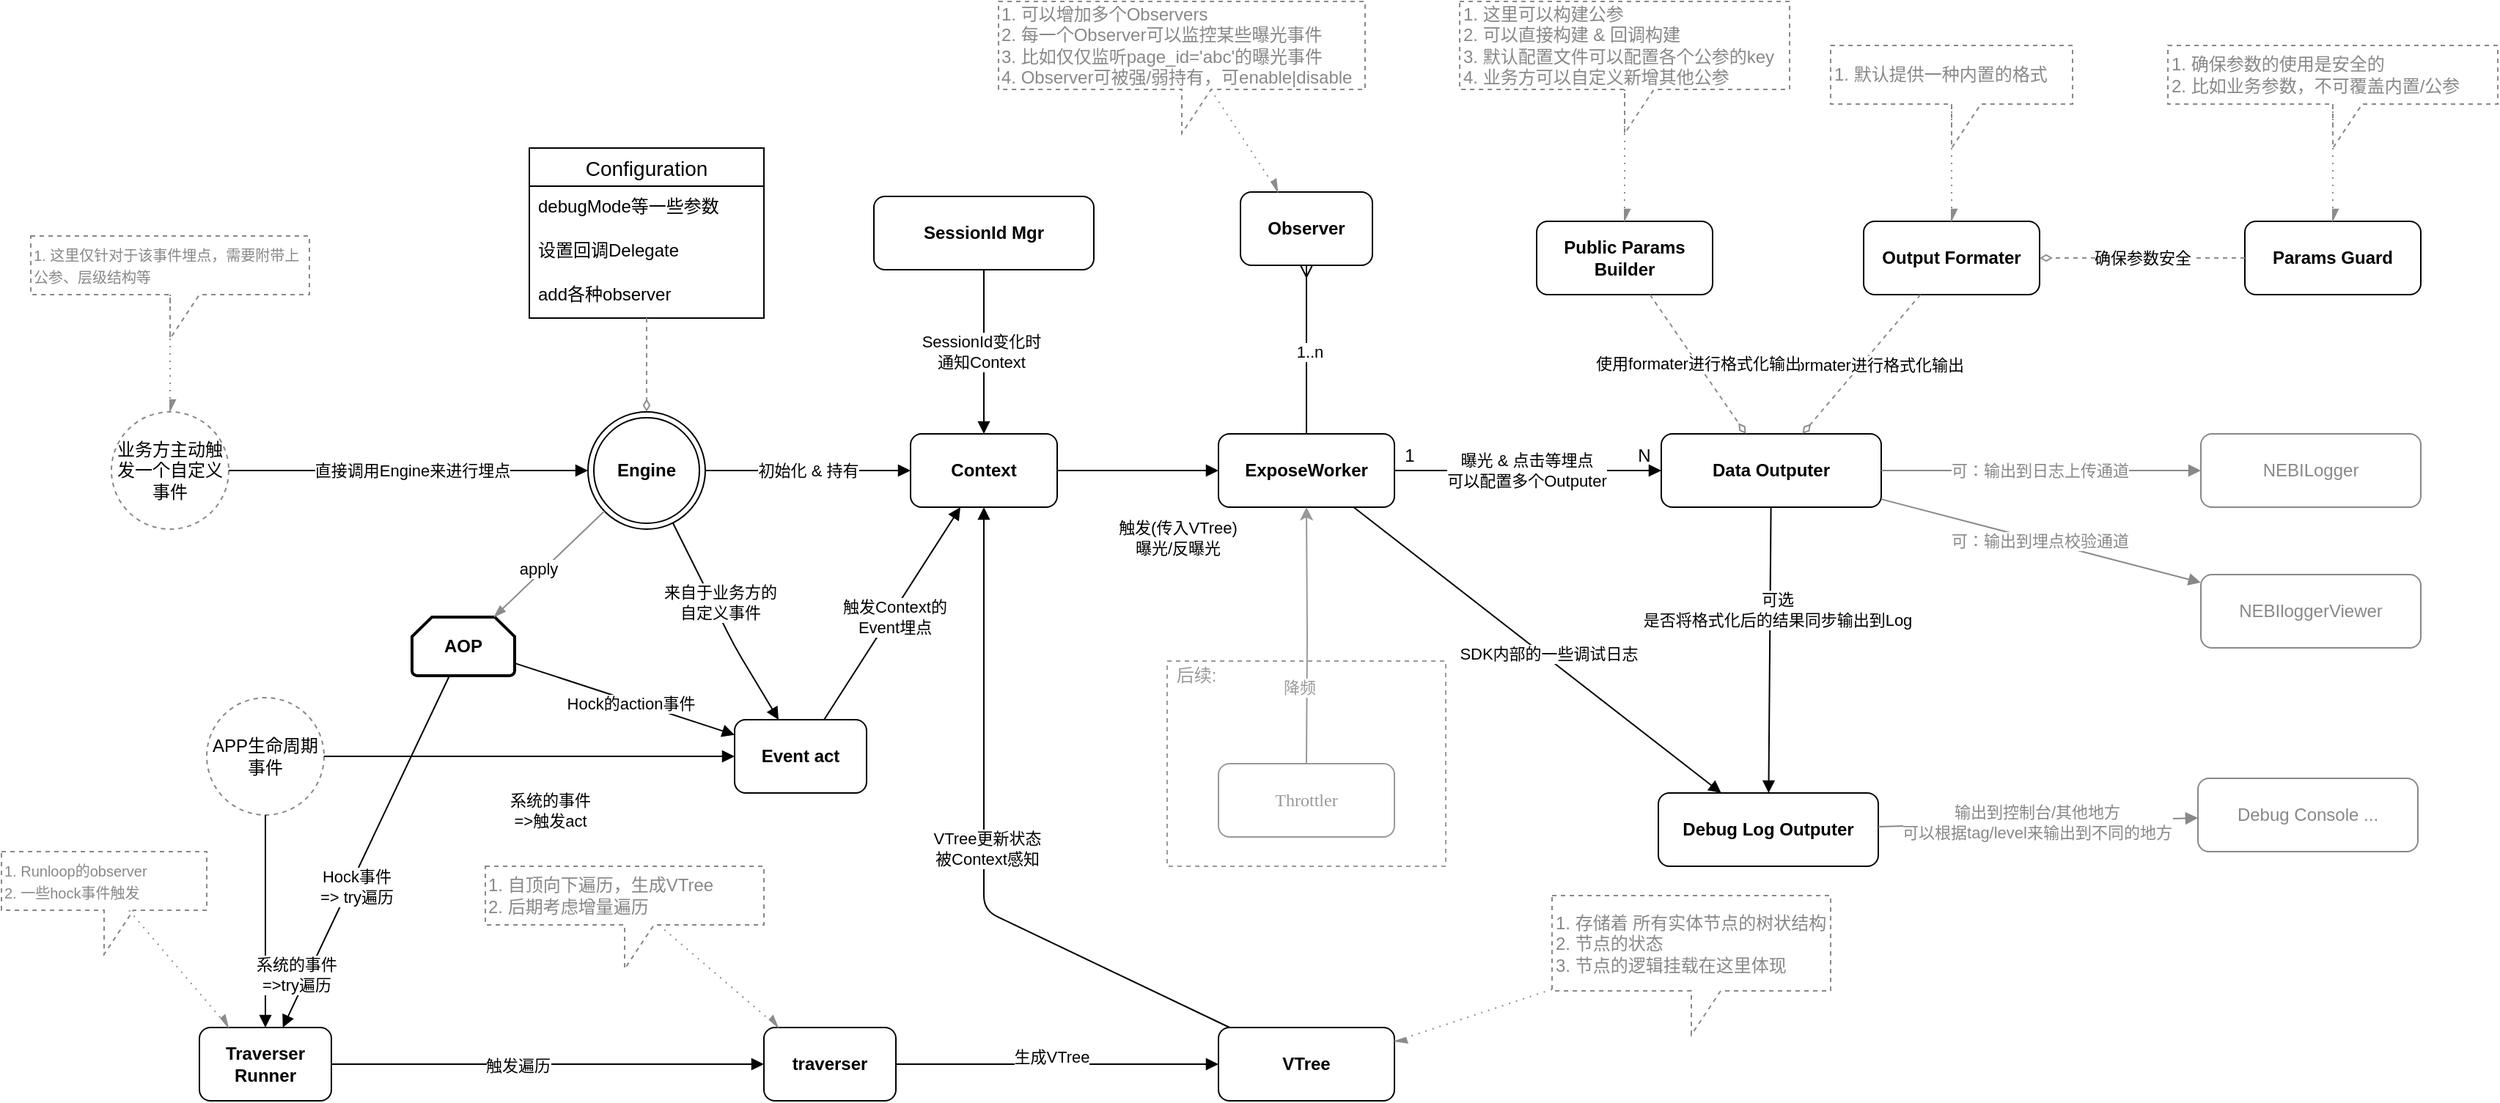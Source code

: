 <mxfile version="14.4.4" type="github">
  <diagram id="Fw7ZkmO-Fz_IXCNn4WgB" name="Page-1">
    <mxGraphModel dx="2858" dy="2300" grid="1" gridSize="10" guides="1" tooltips="1" connect="1" arrows="1" fold="1" page="1" pageScale="1" pageWidth="827" pageHeight="1169" math="0" shadow="0">
      <root>
        <mxCell id="0" />
        <mxCell id="1" parent="0" />
        <mxCell id="-9IPMKyI9ktzAvCkotJi-9" value="&lt;b&gt;Engine&lt;/b&gt;" style="ellipse;shape=doubleEllipse;whiteSpace=wrap;html=1;aspect=fixed;" parent="1" vertex="1">
          <mxGeometry x="180" y="150" width="80" height="80" as="geometry" />
        </mxCell>
        <mxCell id="-9IPMKyI9ktzAvCkotJi-31" value="Configuration" style="swimlane;fontStyle=0;childLayout=stackLayout;horizontal=1;startSize=26;horizontalStack=0;resizeParent=1;resizeParentMax=0;resizeLast=0;collapsible=1;marginBottom=0;align=center;fontSize=14;" parent="1" vertex="1">
          <mxGeometry x="140" y="-30" width="160" height="116" as="geometry">
            <mxRectangle x="130" y="-30" width="120" height="26" as="alternateBounds" />
          </mxGeometry>
        </mxCell>
        <mxCell id="-9IPMKyI9ktzAvCkotJi-32" value="debugMode等一些参数" style="text;strokeColor=none;fillColor=none;spacingLeft=4;spacingRight=4;overflow=hidden;rotatable=0;points=[[0,0.5],[1,0.5]];portConstraint=eastwest;fontSize=12;" parent="-9IPMKyI9ktzAvCkotJi-31" vertex="1">
          <mxGeometry y="26" width="160" height="30" as="geometry" />
        </mxCell>
        <mxCell id="-9IPMKyI9ktzAvCkotJi-33" value="设置回调Delegate" style="text;strokeColor=none;fillColor=none;spacingLeft=4;spacingRight=4;overflow=hidden;rotatable=0;points=[[0,0.5],[1,0.5]];portConstraint=eastwest;fontSize=12;" parent="-9IPMKyI9ktzAvCkotJi-31" vertex="1">
          <mxGeometry y="56" width="160" height="30" as="geometry" />
        </mxCell>
        <mxCell id="-9IPMKyI9ktzAvCkotJi-34" value="add各种observer" style="text;strokeColor=none;fillColor=none;spacingLeft=4;spacingRight=4;overflow=hidden;rotatable=0;points=[[0,0.5],[1,0.5]];portConstraint=eastwest;fontSize=12;" parent="-9IPMKyI9ktzAvCkotJi-31" vertex="1">
          <mxGeometry y="86" width="160" height="30" as="geometry" />
        </mxCell>
        <mxCell id="-9IPMKyI9ktzAvCkotJi-35" value="" style="endArrow=diamondThin;html=1;dashed=1;endFill=0;strokeColor=#8C8C8C;" parent="1" source="-9IPMKyI9ktzAvCkotJi-31" target="-9IPMKyI9ktzAvCkotJi-9" edge="1">
          <mxGeometry width="50" height="50" relative="1" as="geometry">
            <mxPoint x="300" y="320" as="sourcePoint" />
            <mxPoint x="350" y="270" as="targetPoint" />
          </mxGeometry>
        </mxCell>
        <mxCell id="-9IPMKyI9ktzAvCkotJi-37" value="&lt;b&gt;Observer&lt;/b&gt;" style="rounded=1;whiteSpace=wrap;html=1;" parent="1" vertex="1">
          <mxGeometry x="625" width="90" height="50" as="geometry" />
        </mxCell>
        <mxCell id="-9IPMKyI9ktzAvCkotJi-39" value="&lt;b&gt;AOP&lt;/b&gt;" style="strokeWidth=2;html=1;shape=mxgraph.flowchart.loop_limit;whiteSpace=wrap;" parent="1" vertex="1">
          <mxGeometry x="60" y="290" width="70" height="40" as="geometry" />
        </mxCell>
        <mxCell id="-9IPMKyI9ktzAvCkotJi-40" value="" style="endArrow=blockThin;html=1;endFill=1;strokeColor=#8C8C8C;" parent="1" source="-9IPMKyI9ktzAvCkotJi-9" target="-9IPMKyI9ktzAvCkotJi-39" edge="1">
          <mxGeometry width="50" height="50" relative="1" as="geometry">
            <mxPoint x="310" y="276" as="sourcePoint" />
            <mxPoint x="310" y="380" as="targetPoint" />
          </mxGeometry>
        </mxCell>
        <mxCell id="-9IPMKyI9ktzAvCkotJi-41" value="apply" style="edgeLabel;html=1;align=center;verticalAlign=middle;resizable=0;points=[];" parent="-9IPMKyI9ktzAvCkotJi-40" vertex="1" connectable="0">
          <mxGeometry x="0.199" y="2" relative="1" as="geometry">
            <mxPoint x="-2" y="-5.83" as="offset" />
          </mxGeometry>
        </mxCell>
        <mxCell id="-9IPMKyI9ktzAvCkotJi-42" value="&lt;b&gt;traverser&lt;/b&gt;" style="rounded=1;whiteSpace=wrap;html=1;" parent="1" vertex="1">
          <mxGeometry x="300" y="570" width="90" height="50" as="geometry" />
        </mxCell>
        <mxCell id="-9IPMKyI9ktzAvCkotJi-45" value="&lt;b&gt;Traverser&lt;br&gt;Runner&lt;/b&gt;" style="rounded=1;whiteSpace=wrap;html=1;" parent="1" vertex="1">
          <mxGeometry x="-85" y="570" width="90" height="50" as="geometry" />
        </mxCell>
        <mxCell id="-9IPMKyI9ktzAvCkotJi-46" value="&lt;font color=&quot;#888888&quot; style=&quot;font-size: 10px&quot;&gt;1. Runloop的observer&lt;br style=&quot;font-size: 10px&quot;&gt;2. 一些hock事件触发&lt;/font&gt;" style="shape=callout;whiteSpace=wrap;html=1;perimeter=calloutPerimeter;align=left;dashed=1;strokeColor=#888888;" parent="1" vertex="1">
          <mxGeometry x="-220" y="450" width="140" height="70" as="geometry" />
        </mxCell>
        <mxCell id="-9IPMKyI9ktzAvCkotJi-47" value="" style="endArrow=async;html=1;dashed=1;endFill=1;strokeColor=#8C8C8C;dashPattern=1 4;" parent="1" source="-9IPMKyI9ktzAvCkotJi-46" target="-9IPMKyI9ktzAvCkotJi-45" edge="1">
          <mxGeometry width="50" height="50" relative="1" as="geometry">
            <mxPoint x="-200" y="450" as="sourcePoint" />
            <mxPoint x="-200" y="544" as="targetPoint" />
          </mxGeometry>
        </mxCell>
        <mxCell id="-9IPMKyI9ktzAvCkotJi-48" value="" style="endArrow=block;html=1;endFill=1;" parent="1" source="-9IPMKyI9ktzAvCkotJi-39" target="-9IPMKyI9ktzAvCkotJi-45" edge="1">
          <mxGeometry width="50" height="50" relative="1" as="geometry">
            <mxPoint x="430" y="390" as="sourcePoint" />
            <mxPoint x="480" y="340" as="targetPoint" />
          </mxGeometry>
        </mxCell>
        <mxCell id="-9IPMKyI9ktzAvCkotJi-62" value="Hock事件&lt;br&gt;=&amp;gt; try遍历" style="edgeLabel;html=1;align=center;verticalAlign=middle;resizable=0;points=[];" parent="-9IPMKyI9ktzAvCkotJi-48" vertex="1" connectable="0">
          <mxGeometry x="0.059" y="-1" relative="1" as="geometry">
            <mxPoint x="-2.31" y="17.33" as="offset" />
          </mxGeometry>
        </mxCell>
        <mxCell id="-9IPMKyI9ktzAvCkotJi-50" value="APP生命周期事件" style="ellipse;whiteSpace=wrap;html=1;aspect=fixed;dashed=1;strokeColor=#888888;" parent="1" vertex="1">
          <mxGeometry x="-80" y="345" width="80" height="80" as="geometry" />
        </mxCell>
        <mxCell id="-9IPMKyI9ktzAvCkotJi-51" value="" style="endArrow=block;html=1;endFill=1;" parent="1" source="-9IPMKyI9ktzAvCkotJi-50" target="-9IPMKyI9ktzAvCkotJi-45" edge="1">
          <mxGeometry width="50" height="50" relative="1" as="geometry">
            <mxPoint x="365" y="260" as="sourcePoint" />
            <mxPoint x="365" y="430" as="targetPoint" />
          </mxGeometry>
        </mxCell>
        <mxCell id="-9IPMKyI9ktzAvCkotJi-63" value="系统的事件&lt;br&gt;=&amp;gt;try遍历" style="edgeLabel;html=1;align=center;verticalAlign=middle;resizable=0;points=[];" parent="-9IPMKyI9ktzAvCkotJi-51" vertex="1" connectable="0">
          <mxGeometry x="-0.457" y="2" relative="1" as="geometry">
            <mxPoint x="19.08" y="69" as="offset" />
          </mxGeometry>
        </mxCell>
        <mxCell id="-9IPMKyI9ktzAvCkotJi-52" value="" style="endArrow=block;html=1;endFill=1;" parent="1" source="-9IPMKyI9ktzAvCkotJi-45" target="-9IPMKyI9ktzAvCkotJi-42" edge="1">
          <mxGeometry width="50" height="50" relative="1" as="geometry">
            <mxPoint x="540" y="490" as="sourcePoint" />
            <mxPoint x="540" y="660" as="targetPoint" />
          </mxGeometry>
        </mxCell>
        <mxCell id="-9IPMKyI9ktzAvCkotJi-61" value="触发遍历" style="edgeLabel;html=1;align=center;verticalAlign=middle;resizable=0;points=[];" parent="-9IPMKyI9ktzAvCkotJi-52" vertex="1" connectable="0">
          <mxGeometry x="-0.139" y="-1" relative="1" as="geometry">
            <mxPoint as="offset" />
          </mxGeometry>
        </mxCell>
        <mxCell id="-9IPMKyI9ktzAvCkotJi-53" value="&lt;font color=&quot;#888888&quot;&gt;1. 自顶向下遍历，生成VTree&lt;br&gt;2. 后期考虑增量遍历&lt;br&gt;&lt;/font&gt;" style="shape=callout;whiteSpace=wrap;html=1;perimeter=calloutPerimeter;align=left;dashed=1;strokeColor=#888888;" parent="1" vertex="1">
          <mxGeometry x="110" y="460" width="190" height="70" as="geometry" />
        </mxCell>
        <mxCell id="-9IPMKyI9ktzAvCkotJi-54" value="" style="endArrow=async;html=1;dashed=1;endFill=1;strokeColor=#8C8C8C;dashPattern=1 4;" parent="1" source="-9IPMKyI9ktzAvCkotJi-53" target="-9IPMKyI9ktzAvCkotJi-42" edge="1">
          <mxGeometry width="50" height="50" relative="1" as="geometry">
            <mxPoint x="69.998" y="530" as="sourcePoint" />
            <mxPoint x="303.18" y="620" as="targetPoint" />
          </mxGeometry>
        </mxCell>
        <mxCell id="-9IPMKyI9ktzAvCkotJi-91" value="" style="edgeStyle=orthogonalEdgeStyle;rounded=0;orthogonalLoop=1;jettySize=auto;html=1;endArrow=ERmany;endFill=0;strokeColor=#000000;" parent="1" source="ZJUZ4eZtSbDHKU7JVQRD-1" target="-9IPMKyI9ktzAvCkotJi-37" edge="1">
          <mxGeometry relative="1" as="geometry" />
        </mxCell>
        <mxCell id="-9IPMKyI9ktzAvCkotJi-95" value="1..n" style="edgeLabel;html=1;align=center;verticalAlign=middle;resizable=0;points=[];" parent="-9IPMKyI9ktzAvCkotJi-91" vertex="1" connectable="0">
          <mxGeometry x="-0.027" y="-2" relative="1" as="geometry">
            <mxPoint as="offset" />
          </mxGeometry>
        </mxCell>
        <mxCell id="-9IPMKyI9ktzAvCkotJi-55" value="&lt;b&gt;VTree&lt;/b&gt;" style="rounded=1;whiteSpace=wrap;html=1;" parent="1" vertex="1">
          <mxGeometry x="610" y="570" width="120" height="50" as="geometry" />
        </mxCell>
        <mxCell id="-9IPMKyI9ktzAvCkotJi-56" value="" style="endArrow=block;html=1;endFill=1;" parent="1" source="-9IPMKyI9ktzAvCkotJi-42" target="-9IPMKyI9ktzAvCkotJi-55" edge="1">
          <mxGeometry width="50" height="50" relative="1" as="geometry">
            <mxPoint x="530" y="510" as="sourcePoint" />
            <mxPoint x="530" y="640" as="targetPoint" />
          </mxGeometry>
        </mxCell>
        <mxCell id="-9IPMKyI9ktzAvCkotJi-60" value="生成VTree" style="edgeLabel;html=1;align=center;verticalAlign=middle;resizable=0;points=[];" parent="-9IPMKyI9ktzAvCkotJi-56" vertex="1" connectable="0">
          <mxGeometry x="-0.011" y="-2" relative="1" as="geometry">
            <mxPoint x="-3" y="-7" as="offset" />
          </mxGeometry>
        </mxCell>
        <mxCell id="-9IPMKyI9ktzAvCkotJi-57" value="&lt;b&gt;Context&lt;/b&gt;" style="rounded=1;whiteSpace=wrap;html=1;" parent="1" vertex="1">
          <mxGeometry x="400" y="165" width="100" height="50" as="geometry" />
        </mxCell>
        <mxCell id="-9IPMKyI9ktzAvCkotJi-58" value="" style="endArrow=block;html=1;endFill=1;entryX=0;entryY=0.5;entryDx=0;entryDy=0;" parent="1" source="-9IPMKyI9ktzAvCkotJi-9" target="-9IPMKyI9ktzAvCkotJi-57" edge="1">
          <mxGeometry width="50" height="50" relative="1" as="geometry">
            <mxPoint x="290" y="300" as="sourcePoint" />
            <mxPoint x="290" y="430" as="targetPoint" />
          </mxGeometry>
        </mxCell>
        <mxCell id="-9IPMKyI9ktzAvCkotJi-59" value="初始化 &amp;amp; 持有" style="edgeLabel;html=1;align=center;verticalAlign=middle;resizable=0;points=[];" parent="-9IPMKyI9ktzAvCkotJi-58" vertex="1" connectable="0">
          <mxGeometry x="0.1" y="1" relative="1" as="geometry">
            <mxPoint x="-7" y="1" as="offset" />
          </mxGeometry>
        </mxCell>
        <mxCell id="-9IPMKyI9ktzAvCkotJi-67" value="" style="endArrow=block;html=1;endFill=1;" parent="1" source="-9IPMKyI9ktzAvCkotJi-55" target="-9IPMKyI9ktzAvCkotJi-57" edge="1">
          <mxGeometry width="50" height="50" relative="1" as="geometry">
            <mxPoint x="600.003" y="620" as="sourcePoint" />
            <mxPoint x="510" y="480" as="targetPoint" />
            <Array as="points">
              <mxPoint x="450" y="490" />
            </Array>
          </mxGeometry>
        </mxCell>
        <mxCell id="-9IPMKyI9ktzAvCkotJi-68" value="VTree更新状态&lt;br&gt;被Context感知" style="edgeLabel;html=1;align=center;verticalAlign=middle;resizable=0;points=[];" parent="-9IPMKyI9ktzAvCkotJi-67" vertex="1" connectable="0">
          <mxGeometry x="-0.011" y="-2" relative="1" as="geometry">
            <mxPoint as="offset" />
          </mxGeometry>
        </mxCell>
        <mxCell id="-9IPMKyI9ktzAvCkotJi-69" value="&lt;font color=&quot;#888888&quot;&gt;1. 存储着 所有实体节点的树状结构2. 节点的状态&lt;br&gt;3. 节点的逻辑挂载在这里体现&lt;br&gt;&lt;/font&gt;" style="shape=callout;whiteSpace=wrap;html=1;perimeter=calloutPerimeter;align=left;dashed=1;strokeColor=#888888;" parent="1" vertex="1">
          <mxGeometry x="837.5" y="480" width="190" height="95" as="geometry" />
        </mxCell>
        <mxCell id="-9IPMKyI9ktzAvCkotJi-70" value="" style="endArrow=async;html=1;dashed=1;endFill=1;strokeColor=#8C8C8C;dashPattern=1 4;" parent="1" source="-9IPMKyI9ktzAvCkotJi-69" target="-9IPMKyI9ktzAvCkotJi-55" edge="1">
          <mxGeometry width="50" height="50" relative="1" as="geometry">
            <mxPoint x="689" y="440" as="sourcePoint" />
            <mxPoint x="785" y="600" as="targetPoint" />
          </mxGeometry>
        </mxCell>
        <mxCell id="-9IPMKyI9ktzAvCkotJi-72" value="&lt;b&gt;Data Outputer&lt;/b&gt;" style="rounded=1;whiteSpace=wrap;html=1;" parent="1" vertex="1">
          <mxGeometry x="912" y="165" width="150" height="50" as="geometry" />
        </mxCell>
        <mxCell id="-9IPMKyI9ktzAvCkotJi-73" value="" style="endArrow=block;html=1;endFill=1;" parent="1" source="ZJUZ4eZtSbDHKU7JVQRD-1" target="-9IPMKyI9ktzAvCkotJi-72" edge="1">
          <mxGeometry width="50" height="50" relative="1" as="geometry">
            <mxPoint x="570" y="230" as="sourcePoint" />
            <mxPoint x="570" y="435" as="targetPoint" />
          </mxGeometry>
        </mxCell>
        <mxCell id="-9IPMKyI9ktzAvCkotJi-74" value="曝光 &amp;amp; 点击等埋点&lt;br&gt;可以配置多个Outputer" style="edgeLabel;html=1;align=center;verticalAlign=middle;resizable=0;points=[];" parent="-9IPMKyI9ktzAvCkotJi-73" vertex="1" connectable="0">
          <mxGeometry x="-0.011" y="-2" relative="1" as="geometry">
            <mxPoint y="-2" as="offset" />
          </mxGeometry>
        </mxCell>
        <mxCell id="-9IPMKyI9ktzAvCkotJi-76" value="&lt;b&gt;Output Formater&lt;/b&gt;" style="rounded=1;whiteSpace=wrap;html=1;" parent="1" vertex="1">
          <mxGeometry x="1050" y="20" width="120" height="50" as="geometry" />
        </mxCell>
        <mxCell id="-9IPMKyI9ktzAvCkotJi-79" value="使用formater进行格式化输出" style="endArrow=diamondThin;html=1;dashed=1;endFill=0;strokeColor=#8C8C8C;" parent="1" source="-9IPMKyI9ktzAvCkotJi-76" target="-9IPMKyI9ktzAvCkotJi-72" edge="1">
          <mxGeometry width="50" height="50" relative="1" as="geometry">
            <mxPoint x="842" y="50" as="sourcePoint" />
            <mxPoint x="842" y="114" as="targetPoint" />
          </mxGeometry>
        </mxCell>
        <mxCell id="-9IPMKyI9ktzAvCkotJi-82" value="&lt;b&gt;Event act&lt;/b&gt;" style="rounded=1;whiteSpace=wrap;html=1;" parent="1" vertex="1">
          <mxGeometry x="280" y="360" width="90" height="50" as="geometry" />
        </mxCell>
        <mxCell id="-9IPMKyI9ktzAvCkotJi-83" value="" style="endArrow=block;html=1;endFill=1;" parent="1" source="-9IPMKyI9ktzAvCkotJi-39" target="-9IPMKyI9ktzAvCkotJi-82" edge="1">
          <mxGeometry width="50" height="50" relative="1" as="geometry">
            <mxPoint x="215" y="340" as="sourcePoint" />
            <mxPoint x="215" y="430" as="targetPoint" />
          </mxGeometry>
        </mxCell>
        <mxCell id="-9IPMKyI9ktzAvCkotJi-84" value="Hock的action事件" style="edgeLabel;html=1;align=center;verticalAlign=middle;resizable=0;points=[];" parent="-9IPMKyI9ktzAvCkotJi-83" vertex="1" connectable="0">
          <mxGeometry x="0.059" y="-1" relative="1" as="geometry">
            <mxPoint as="offset" />
          </mxGeometry>
        </mxCell>
        <mxCell id="-9IPMKyI9ktzAvCkotJi-86" value="" style="endArrow=block;html=1;endFill=1;" parent="1" source="-9IPMKyI9ktzAvCkotJi-50" target="-9IPMKyI9ktzAvCkotJi-82" edge="1">
          <mxGeometry width="50" height="50" relative="1" as="geometry">
            <mxPoint x="10.001" y="230.003" as="sourcePoint" />
            <mxPoint x="132.255" y="316.77" as="targetPoint" />
            <Array as="points" />
          </mxGeometry>
        </mxCell>
        <mxCell id="-9IPMKyI9ktzAvCkotJi-87" value="系统的事件&lt;br&gt;=&amp;gt;触发act" style="edgeLabel;html=1;align=center;verticalAlign=middle;resizable=0;points=[];" parent="-9IPMKyI9ktzAvCkotJi-86" vertex="1" connectable="0">
          <mxGeometry x="-0.457" y="2" relative="1" as="geometry">
            <mxPoint x="77.89" y="39.23" as="offset" />
          </mxGeometry>
        </mxCell>
        <mxCell id="-9IPMKyI9ktzAvCkotJi-88" value="" style="endArrow=block;html=1;endFill=1;" parent="1" source="-9IPMKyI9ktzAvCkotJi-82" target="-9IPMKyI9ktzAvCkotJi-57" edge="1">
          <mxGeometry width="50" height="50" relative="1" as="geometry">
            <mxPoint x="460" y="610" as="sourcePoint" />
            <mxPoint x="460" y="225" as="targetPoint" />
          </mxGeometry>
        </mxCell>
        <mxCell id="-9IPMKyI9ktzAvCkotJi-89" value="触发Context的&lt;br&gt;Event埋点" style="edgeLabel;html=1;align=center;verticalAlign=middle;resizable=0;points=[];" parent="-9IPMKyI9ktzAvCkotJi-88" vertex="1" connectable="0">
          <mxGeometry x="-0.011" y="-2" relative="1" as="geometry">
            <mxPoint as="offset" />
          </mxGeometry>
        </mxCell>
        <mxCell id="-9IPMKyI9ktzAvCkotJi-96" value="&lt;font color=&quot;#888888&quot;&gt;1. 可以增加多个Observers&lt;br&gt;2. 每一个Observer可以监控某些曝光事件&lt;br&gt;3. 比如仅仅监听page_id=&#39;abc&#39;的曝光事件&lt;br&gt;4. Observer可被强/弱持有，可enable|disable&lt;br&gt;&lt;/font&gt;" style="shape=callout;whiteSpace=wrap;html=1;perimeter=calloutPerimeter;align=left;dashed=1;strokeColor=#888888;" parent="1" vertex="1">
          <mxGeometry x="460" y="-130" width="250" height="90" as="geometry" />
        </mxCell>
        <mxCell id="-9IPMKyI9ktzAvCkotJi-97" value="" style="endArrow=async;html=1;dashed=1;endFill=1;strokeColor=#8C8C8C;dashPattern=1 4;" parent="1" source="-9IPMKyI9ktzAvCkotJi-96" target="-9IPMKyI9ktzAvCkotJi-37" edge="1">
          <mxGeometry width="50" height="50" relative="1" as="geometry">
            <mxPoint x="30" y="639.545" as="sourcePoint" />
            <mxPoint x="105" y="639.186" as="targetPoint" />
          </mxGeometry>
        </mxCell>
        <mxCell id="-9IPMKyI9ktzAvCkotJi-98" value="&lt;b&gt;Public Params &lt;br&gt;Builder&lt;/b&gt;" style="rounded=1;whiteSpace=wrap;html=1;" parent="1" vertex="1">
          <mxGeometry x="827" y="20" width="120" height="50" as="geometry" />
        </mxCell>
        <mxCell id="-9IPMKyI9ktzAvCkotJi-99" value="&lt;font color=&quot;#888888&quot;&gt;1. 这里可以构建公参&lt;br&gt;2. 可以直接构建 &amp;amp; 回调构建&lt;br&gt;3. 默认配置文件可以配置各个公参的key&lt;br&gt;4. 业务方可以自定义新增其他公参&lt;br&gt;&lt;/font&gt;" style="shape=callout;whiteSpace=wrap;html=1;perimeter=calloutPerimeter;align=left;dashed=1;strokeColor=#888888;" parent="1" vertex="1">
          <mxGeometry x="774.5" y="-130" width="225" height="90" as="geometry" />
        </mxCell>
        <mxCell id="-9IPMKyI9ktzAvCkotJi-100" value="" style="endArrow=async;html=1;dashed=1;endFill=1;strokeColor=#8C8C8C;dashPattern=1 4;" parent="1" source="-9IPMKyI9ktzAvCkotJi-99" target="-9IPMKyI9ktzAvCkotJi-98" edge="1">
          <mxGeometry width="50" height="50" relative="1" as="geometry">
            <mxPoint x="1441.663" y="150" as="sourcePoint" />
            <mxPoint x="1381.997" y="195" as="targetPoint" />
          </mxGeometry>
        </mxCell>
        <mxCell id="-9IPMKyI9ktzAvCkotJi-101" value="使用formater进行格式化输出" style="endArrow=diamondThin;html=1;dashed=1;endFill=0;strokeColor=#8C8C8C;" parent="1" source="-9IPMKyI9ktzAvCkotJi-98" target="-9IPMKyI9ktzAvCkotJi-72" edge="1">
          <mxGeometry width="50" height="50" relative="1" as="geometry">
            <mxPoint x="1007" y="80" as="sourcePoint" />
            <mxPoint x="1007" y="175" as="targetPoint" />
          </mxGeometry>
        </mxCell>
        <mxCell id="-9IPMKyI9ktzAvCkotJi-102" value="&lt;b&gt;Debug Log Outputer&lt;/b&gt;" style="rounded=1;whiteSpace=wrap;html=1;" parent="1" vertex="1">
          <mxGeometry x="910" y="410" width="150" height="50" as="geometry" />
        </mxCell>
        <mxCell id="-9IPMKyI9ktzAvCkotJi-103" value="" style="endArrow=block;html=1;endFill=1;" parent="1" source="ZJUZ4eZtSbDHKU7JVQRD-1" target="-9IPMKyI9ktzAvCkotJi-102" edge="1">
          <mxGeometry width="50" height="50" relative="1" as="geometry">
            <mxPoint x="460" y="269.58" as="sourcePoint" />
            <mxPoint x="620" y="269.58" as="targetPoint" />
          </mxGeometry>
        </mxCell>
        <mxCell id="-9IPMKyI9ktzAvCkotJi-104" value="SDK内部的一些调试日志" style="edgeLabel;html=1;align=center;verticalAlign=middle;resizable=0;points=[];" parent="-9IPMKyI9ktzAvCkotJi-103" vertex="1" connectable="0">
          <mxGeometry x="-0.011" y="-2" relative="1" as="geometry">
            <mxPoint x="9.52" y="1.33" as="offset" />
          </mxGeometry>
        </mxCell>
        <mxCell id="-9IPMKyI9ktzAvCkotJi-106" value="&lt;font color=&quot;#888888&quot;&gt;1. 默认提供一种内置的格式&lt;br&gt;&lt;/font&gt;" style="shape=callout;whiteSpace=wrap;html=1;perimeter=calloutPerimeter;align=left;dashed=1;strokeColor=#888888;" parent="1" vertex="1">
          <mxGeometry x="1027.5" y="-100" width="165" height="70" as="geometry" />
        </mxCell>
        <mxCell id="-9IPMKyI9ktzAvCkotJi-107" value="" style="endArrow=async;html=1;dashed=1;endFill=1;strokeColor=#8C8C8C;dashPattern=1 4;" parent="1" source="-9IPMKyI9ktzAvCkotJi-106" target="-9IPMKyI9ktzAvCkotJi-76" edge="1">
          <mxGeometry width="50" height="50" relative="1" as="geometry">
            <mxPoint x="1232" y="-40.0" as="sourcePoint" />
            <mxPoint x="1232" y="30" as="targetPoint" />
          </mxGeometry>
        </mxCell>
        <mxCell id="-9IPMKyI9ktzAvCkotJi-108" value="N" style="text;html=1;align=center;verticalAlign=middle;resizable=0;points=[];autosize=1;" parent="1" vertex="1">
          <mxGeometry x="890" y="170" width="20" height="20" as="geometry" />
        </mxCell>
        <mxCell id="-9IPMKyI9ktzAvCkotJi-110" value="1" style="text;html=1;align=center;verticalAlign=middle;resizable=0;points=[];autosize=1;" parent="1" vertex="1">
          <mxGeometry x="730" y="170" width="20" height="20" as="geometry" />
        </mxCell>
        <mxCell id="-9IPMKyI9ktzAvCkotJi-111" value="&lt;b&gt;SessionId Mgr&lt;/b&gt;" style="rounded=1;whiteSpace=wrap;html=1;" parent="1" vertex="1">
          <mxGeometry x="375" y="3" width="150" height="50" as="geometry" />
        </mxCell>
        <mxCell id="-9IPMKyI9ktzAvCkotJi-112" value="" style="endArrow=block;html=1;endFill=1;" parent="1" source="-9IPMKyI9ktzAvCkotJi-111" target="-9IPMKyI9ktzAvCkotJi-57" edge="1">
          <mxGeometry width="50" height="50" relative="1" as="geometry">
            <mxPoint x="550" y="495" as="sourcePoint" />
            <mxPoint x="550" y="110" as="targetPoint" />
          </mxGeometry>
        </mxCell>
        <mxCell id="-9IPMKyI9ktzAvCkotJi-113" value="SessionId变化时&lt;br&gt;通知Context" style="edgeLabel;html=1;align=center;verticalAlign=middle;resizable=0;points=[];" parent="-9IPMKyI9ktzAvCkotJi-112" vertex="1" connectable="0">
          <mxGeometry x="-0.011" y="-2" relative="1" as="geometry">
            <mxPoint as="offset" />
          </mxGeometry>
        </mxCell>
        <mxCell id="-9IPMKyI9ktzAvCkotJi-114" value="&lt;b&gt;Params Guard&lt;br&gt;&lt;/b&gt;" style="rounded=1;whiteSpace=wrap;html=1;" parent="1" vertex="1">
          <mxGeometry x="1310" y="20" width="120" height="50" as="geometry" />
        </mxCell>
        <mxCell id="-9IPMKyI9ktzAvCkotJi-115" value="&lt;font color=&quot;#888888&quot;&gt;1. 确保参数的使用是安全的&lt;br&gt;2. 比如业务参数，不可覆盖内置/公参&lt;br&gt;&lt;/font&gt;" style="shape=callout;whiteSpace=wrap;html=1;perimeter=calloutPerimeter;align=left;dashed=1;strokeColor=#888888;" parent="1" vertex="1">
          <mxGeometry x="1257.5" y="-100" width="225" height="70" as="geometry" />
        </mxCell>
        <mxCell id="-9IPMKyI9ktzAvCkotJi-116" value="确保参数安全" style="endArrow=diamondThin;html=1;dashed=1;endFill=0;strokeColor=#8C8C8C;" parent="1" source="-9IPMKyI9ktzAvCkotJi-114" target="-9IPMKyI9ktzAvCkotJi-76" edge="1">
          <mxGeometry width="50" height="50" relative="1" as="geometry">
            <mxPoint x="1198.379" y="80" as="sourcePoint" />
            <mxPoint x="1070.621" y="175" as="targetPoint" />
          </mxGeometry>
        </mxCell>
        <mxCell id="-9IPMKyI9ktzAvCkotJi-117" value="" style="endArrow=async;html=1;dashed=1;endFill=1;strokeColor=#8C8C8C;dashPattern=1 4;" parent="1" source="-9IPMKyI9ktzAvCkotJi-115" target="-9IPMKyI9ktzAvCkotJi-114" edge="1">
          <mxGeometry width="50" height="50" relative="1" as="geometry">
            <mxPoint x="1222" y="-50.0" as="sourcePoint" />
            <mxPoint x="1222" y="20" as="targetPoint" />
          </mxGeometry>
        </mxCell>
        <mxCell id="-9IPMKyI9ktzAvCkotJi-118" value="&lt;font color=&quot;#888888&quot;&gt;NEBILogger&lt;/font&gt;" style="rounded=1;whiteSpace=wrap;html=1;strokeColor=#888888;" parent="1" vertex="1">
          <mxGeometry x="1280" y="165" width="150" height="50" as="geometry" />
        </mxCell>
        <mxCell id="-9IPMKyI9ktzAvCkotJi-120" value="" style="endArrow=block;html=1;endFill=1;strokeColor=#888888;" parent="1" source="-9IPMKyI9ktzAvCkotJi-72" target="-9IPMKyI9ktzAvCkotJi-118" edge="1">
          <mxGeometry width="50" height="50" relative="1" as="geometry">
            <mxPoint x="1312" y="280.719" as="sourcePoint" />
            <mxPoint x="1518.667" y="369.29" as="targetPoint" />
          </mxGeometry>
        </mxCell>
        <mxCell id="-9IPMKyI9ktzAvCkotJi-121" value="&lt;font color=&quot;#888888&quot;&gt;可：输出到日志上传通道&lt;/font&gt;" style="edgeLabel;html=1;align=center;verticalAlign=middle;resizable=0;points=[];" parent="-9IPMKyI9ktzAvCkotJi-120" vertex="1" connectable="0">
          <mxGeometry x="-0.011" y="-2" relative="1" as="geometry">
            <mxPoint y="-2" as="offset" />
          </mxGeometry>
        </mxCell>
        <mxCell id="-9IPMKyI9ktzAvCkotJi-122" value="&lt;font color=&quot;#888888&quot;&gt;Debug Console ...&lt;/font&gt;" style="rounded=1;whiteSpace=wrap;html=1;strokeColor=#888888;" parent="1" vertex="1">
          <mxGeometry x="1278" y="400" width="150" height="50" as="geometry" />
        </mxCell>
        <mxCell id="-9IPMKyI9ktzAvCkotJi-123" value="" style="endArrow=block;html=1;endFill=1;strokeColor=#888888;" parent="1" source="-9IPMKyI9ktzAvCkotJi-102" target="-9IPMKyI9ktzAvCkotJi-122" edge="1">
          <mxGeometry width="50" height="50" relative="1" as="geometry">
            <mxPoint x="1080" y="404.58" as="sourcePoint" />
            <mxPoint x="1370" y="404.58" as="targetPoint" />
          </mxGeometry>
        </mxCell>
        <mxCell id="-9IPMKyI9ktzAvCkotJi-124" value="&lt;font color=&quot;#888888&quot;&gt;输出到控制台/其他地方&lt;br&gt;可以根据tag/level来输出到不同的地方&lt;br&gt;&lt;/font&gt;" style="edgeLabel;html=1;align=center;verticalAlign=middle;resizable=0;points=[];" parent="-9IPMKyI9ktzAvCkotJi-123" vertex="1" connectable="0">
          <mxGeometry x="-0.011" y="-2" relative="1" as="geometry">
            <mxPoint y="-2" as="offset" />
          </mxGeometry>
        </mxCell>
        <mxCell id="-9IPMKyI9ktzAvCkotJi-125" value="" style="endArrow=block;html=1;endFill=1;" parent="1" source="-9IPMKyI9ktzAvCkotJi-72" target="-9IPMKyI9ktzAvCkotJi-102" edge="1">
          <mxGeometry width="50" height="50" relative="1" as="geometry">
            <mxPoint x="1012" y="550" as="sourcePoint" />
            <mxPoint x="1237" y="675" as="targetPoint" />
          </mxGeometry>
        </mxCell>
        <mxCell id="-9IPMKyI9ktzAvCkotJi-126" value="可选&lt;br&gt;是否将格式化后的结果同步输出到Log" style="edgeLabel;html=1;align=center;verticalAlign=middle;resizable=0;points=[];" parent="-9IPMKyI9ktzAvCkotJi-125" vertex="1" connectable="0">
          <mxGeometry x="-0.011" y="-2" relative="1" as="geometry">
            <mxPoint x="7" y="-26.67" as="offset" />
          </mxGeometry>
        </mxCell>
        <mxCell id="-9IPMKyI9ktzAvCkotJi-127" value="业务方主动触发一个自定义事件" style="ellipse;whiteSpace=wrap;html=1;aspect=fixed;dashed=1;strokeColor=#888888;" parent="1" vertex="1">
          <mxGeometry x="-145" y="150" width="80" height="80" as="geometry" />
        </mxCell>
        <mxCell id="-9IPMKyI9ktzAvCkotJi-128" value="" style="endArrow=block;html=1;endFill=1;" parent="1" source="-9IPMKyI9ktzAvCkotJi-127" target="-9IPMKyI9ktzAvCkotJi-9" edge="1">
          <mxGeometry width="50" height="50" relative="1" as="geometry">
            <mxPoint x="-360.005" y="280.001" as="sourcePoint" />
            <mxPoint x="-133.251" y="410.06" as="targetPoint" />
          </mxGeometry>
        </mxCell>
        <mxCell id="-9IPMKyI9ktzAvCkotJi-129" value="直接调用Engine来进行埋点" style="edgeLabel;html=1;align=center;verticalAlign=middle;resizable=0;points=[];" parent="-9IPMKyI9ktzAvCkotJi-128" vertex="1" connectable="0">
          <mxGeometry x="-0.457" y="2" relative="1" as="geometry">
            <mxPoint x="58.33" y="2.0" as="offset" />
          </mxGeometry>
        </mxCell>
        <mxCell id="-9IPMKyI9ktzAvCkotJi-130" value="&lt;font color=&quot;#888888&quot; style=&quot;font-size: 10px&quot;&gt;1. 这里仅针对于该事件埋点，需要附带上公参、层级结构等&lt;br&gt;&lt;/font&gt;" style="shape=callout;whiteSpace=wrap;html=1;perimeter=calloutPerimeter;align=left;dashed=1;strokeColor=#888888;" parent="1" vertex="1">
          <mxGeometry x="-200" y="30" width="190" height="70" as="geometry" />
        </mxCell>
        <mxCell id="-9IPMKyI9ktzAvCkotJi-131" value="" style="endArrow=async;html=1;dashed=1;endFill=1;strokeColor=#8C8C8C;dashPattern=1 4;" parent="1" source="-9IPMKyI9ktzAvCkotJi-130" target="-9IPMKyI9ktzAvCkotJi-127" edge="1">
          <mxGeometry width="50" height="50" relative="1" as="geometry">
            <mxPoint x="-390" y="169.755" as="sourcePoint" />
            <mxPoint x="-295" y="169.17" as="targetPoint" />
          </mxGeometry>
        </mxCell>
        <mxCell id="-9IPMKyI9ktzAvCkotJi-132" value="" style="endArrow=block;html=1;endFill=1;" parent="1" source="-9IPMKyI9ktzAvCkotJi-9" target="-9IPMKyI9ktzAvCkotJi-82" edge="1">
          <mxGeometry width="50" height="50" relative="1" as="geometry">
            <mxPoint x="270.001" y="260" as="sourcePoint" />
            <mxPoint x="359.656" y="360" as="targetPoint" />
            <Array as="points">
              <mxPoint x="280" y="310" />
            </Array>
          </mxGeometry>
        </mxCell>
        <mxCell id="-9IPMKyI9ktzAvCkotJi-133" value="来自于业务方的&lt;br&gt;自定义事件" style="edgeLabel;html=1;align=center;verticalAlign=middle;resizable=0;points=[];" parent="-9IPMKyI9ktzAvCkotJi-132" vertex="1" connectable="0">
          <mxGeometry x="0.059" y="-1" relative="1" as="geometry">
            <mxPoint x="-3.22" y="-18.67" as="offset" />
          </mxGeometry>
        </mxCell>
        <mxCell id="ZJUZ4eZtSbDHKU7JVQRD-1" value="&lt;b&gt;ExposeWorker&lt;/b&gt;" style="rounded=1;whiteSpace=wrap;html=1;" vertex="1" parent="1">
          <mxGeometry x="610" y="165" width="120" height="50" as="geometry" />
        </mxCell>
        <mxCell id="ZJUZ4eZtSbDHKU7JVQRD-2" value="" style="endArrow=block;html=1;endFill=1;" edge="1" parent="1" source="-9IPMKyI9ktzAvCkotJi-57" target="ZJUZ4eZtSbDHKU7JVQRD-1">
          <mxGeometry width="50" height="50" relative="1" as="geometry">
            <mxPoint x="460" y="225" as="sourcePoint" />
            <mxPoint x="460" y="620" as="targetPoint" />
            <Array as="points" />
          </mxGeometry>
        </mxCell>
        <mxCell id="ZJUZ4eZtSbDHKU7JVQRD-3" value="触发(传入VTree)&lt;br&gt;曝光/反曝光" style="edgeLabel;html=1;align=center;verticalAlign=middle;resizable=0;points=[];" vertex="1" connectable="0" parent="ZJUZ4eZtSbDHKU7JVQRD-2">
          <mxGeometry x="-0.011" y="-2" relative="1" as="geometry">
            <mxPoint x="27.74" y="43.26" as="offset" />
          </mxGeometry>
        </mxCell>
        <mxCell id="ZJUZ4eZtSbDHKU7JVQRD-6" style="edgeStyle=orthogonalEdgeStyle;rounded=0;orthogonalLoop=1;jettySize=auto;html=1;strokeColor=#999999;" edge="1" parent="1" target="ZJUZ4eZtSbDHKU7JVQRD-1">
          <mxGeometry relative="1" as="geometry">
            <mxPoint x="670" y="390" as="sourcePoint" />
          </mxGeometry>
        </mxCell>
        <mxCell id="ZJUZ4eZtSbDHKU7JVQRD-8" value="" style="rounded=0;whiteSpace=wrap;html=1;fontColor=#999999;fillColor=none;dashed=1;strokeColor=#999999;" vertex="1" parent="1">
          <mxGeometry x="575" y="320" width="190" height="140" as="geometry" />
        </mxCell>
        <mxCell id="ZJUZ4eZtSbDHKU7JVQRD-9" value="降频" style="edgeLabel;html=1;align=center;verticalAlign=middle;resizable=0;points=[];fontColor=#999999;" vertex="1" connectable="0" parent="1">
          <mxGeometry x="672" y="311" as="geometry">
            <mxPoint x="-7" y="27" as="offset" />
          </mxGeometry>
        </mxCell>
        <mxCell id="ZJUZ4eZtSbDHKU7JVQRD-10" value="&lt;p class=&quot;p1&quot; style=&quot;margin: 0px ; font-stretch: normal ; line-height: normal ; font-family: &amp;#34;menlo&amp;#34;&quot;&gt;&lt;font color=&quot;#999999&quot;&gt;Throttler&lt;/font&gt;&lt;/p&gt;" style="rounded=1;whiteSpace=wrap;html=1;strokeColor=#999999;" vertex="1" parent="1">
          <mxGeometry x="610" y="390" width="120" height="50" as="geometry" />
        </mxCell>
        <mxCell id="ZJUZ4eZtSbDHKU7JVQRD-11" value="后续:" style="text;html=1;strokeColor=none;fillColor=none;align=center;verticalAlign=middle;whiteSpace=wrap;rounded=0;dashed=1;fontColor=#999999;" vertex="1" parent="1">
          <mxGeometry x="575" y="320" width="40" height="20" as="geometry" />
        </mxCell>
        <mxCell id="ZJUZ4eZtSbDHKU7JVQRD-12" value="&lt;font color=&quot;#888888&quot;&gt;NEBIloggerViewer&lt;/font&gt;" style="rounded=1;whiteSpace=wrap;html=1;strokeColor=#888888;" vertex="1" parent="1">
          <mxGeometry x="1280" y="261" width="150" height="50" as="geometry" />
        </mxCell>
        <mxCell id="ZJUZ4eZtSbDHKU7JVQRD-13" value="" style="endArrow=block;html=1;endFill=1;strokeColor=#888888;" edge="1" parent="1" source="-9IPMKyI9ktzAvCkotJi-72" target="ZJUZ4eZtSbDHKU7JVQRD-12">
          <mxGeometry width="50" height="50" relative="1" as="geometry">
            <mxPoint x="1072" y="200" as="sourcePoint" />
            <mxPoint x="1290" y="200" as="targetPoint" />
          </mxGeometry>
        </mxCell>
        <mxCell id="ZJUZ4eZtSbDHKU7JVQRD-14" value="&lt;font color=&quot;#888888&quot;&gt;可：输出到埋点校验通道&lt;/font&gt;" style="edgeLabel;html=1;align=center;verticalAlign=middle;resizable=0;points=[];" vertex="1" connectable="0" parent="ZJUZ4eZtSbDHKU7JVQRD-13">
          <mxGeometry x="-0.011" y="-2" relative="1" as="geometry">
            <mxPoint y="-2" as="offset" />
          </mxGeometry>
        </mxCell>
      </root>
    </mxGraphModel>
  </diagram>
</mxfile>
